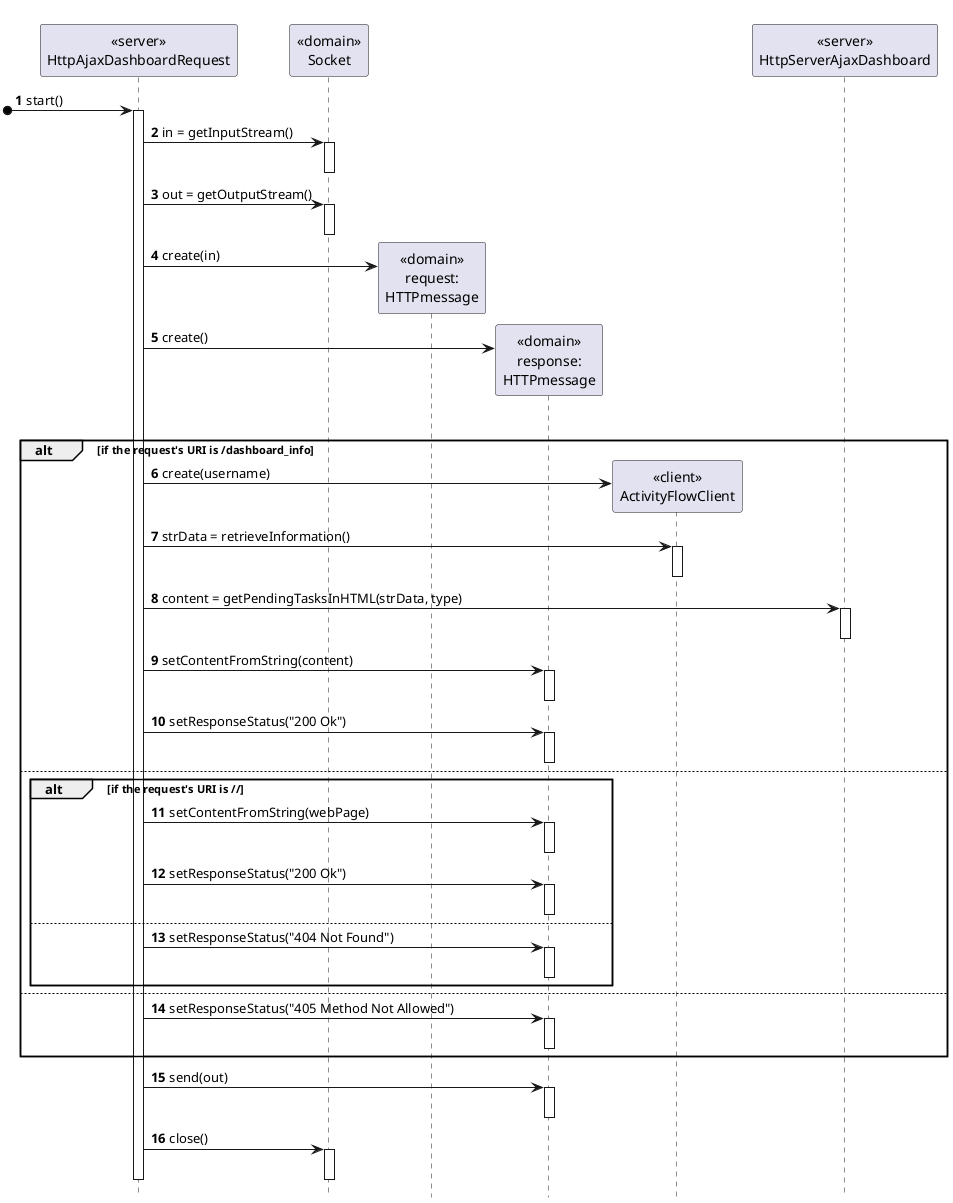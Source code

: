 @startuml
autonumber
hide footbox

participant "<<server>>\nHttpAjaxDashboardRequest" as RQ
participant "<<domain>>\nSocket" as S
participant "<<domain>>\nrequest:\nHTTPmessage" as HTTP
participant "<<domain>>\nresponse:\nHTTPmessage" as HTTP2
participant "<<client>>\nActivityFlowClient" as AF
participant "<<server>>\nHttpServerAjaxDashboard" as SRV

[o-> RQ : start()

activate RQ

RQ -> S : in = getInputStream()
activate S
deactivate S

RQ -> S : out = getOutputStream()
activate S
deactivate S

RQ -> HTTP** : create(in)
RQ -> HTTP2** : create()

alt if the request's method is GET

alt if the request's URI is /dashboard_info

RQ -> AF** : create(username)

RQ -> AF : strData = retrieveInformation()
activate AF
deactivate AF

RQ -> SRV : content = getPendingTasksInHTML(strData, type)
activate SRV
deactivate SRV

RQ -> HTTP2 : setContentFromString(content)
activate HTTP2
deactivate HTTP2

RQ -> HTTP2 : setResponseStatus("200 Ok")
activate HTTP2
deactivate HTTP2

else

alt if the request's URI is //

RQ -> HTTP2 : setContentFromString(webPage)
activate HTTP2
deactivate HTTP2

RQ -> HTTP2 : setResponseStatus("200 Ok")
activate HTTP2
deactivate HTTP2

else

RQ -> HTTP2 : setResponseStatus("404 Not Found")
activate HTTP2
deactivate HTTP2

end

else

RQ -> HTTP2 : setResponseStatus("405 Method Not Allowed")
activate HTTP2
deactivate HTTP2

end

RQ -> HTTP2 : send(out)
activate HTTP2
deactivate HTTP2

RQ -> S : close()
activate S
deactivate S

deactivate RQ

@enduml

